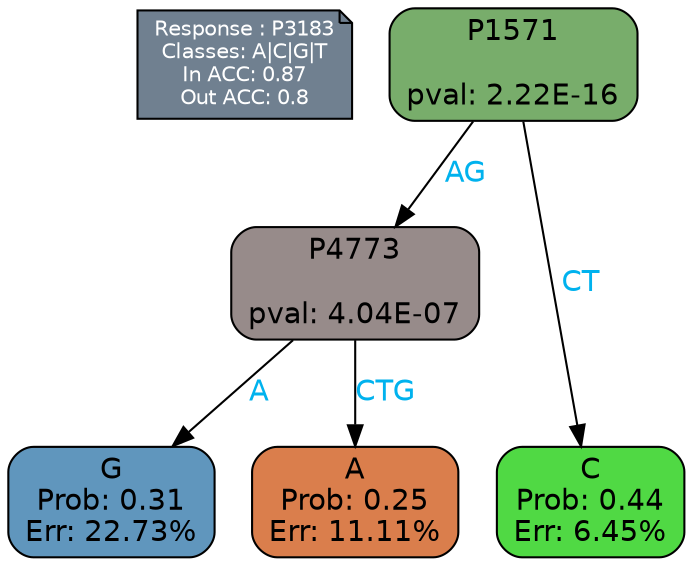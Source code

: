 digraph Tree {
node [shape=box, style="filled, rounded", color="black", fontname=helvetica] ;
graph [ranksep=equally, splines=polylines, bgcolor=transparent, dpi=600] ;
edge [fontname=helvetica] ;
LEGEND [label="Response : P3183
Classes: A|C|G|T
In ACC: 0.87
Out ACC: 0.8
",shape=note,align=left,style=filled,fillcolor="slategray",fontcolor="white",fontsize=10];1 [label="P1571

pval: 2.22E-16", fillcolor="#78ad6b"] ;
2 [label="P4773

pval: 4.04E-07", fillcolor="#978b8a"] ;
3 [label="G
Prob: 0.31
Err: 22.73%", fillcolor="#6096bd"] ;
4 [label="A
Prob: 0.25
Err: 11.11%", fillcolor="#da7e4c"] ;
5 [label="C
Prob: 0.44
Err: 6.45%", fillcolor="#50d944"] ;
1 -> 2 [label="AG",fontcolor=deepskyblue2] ;
1 -> 5 [label="CT",fontcolor=deepskyblue2] ;
2 -> 3 [label="A",fontcolor=deepskyblue2] ;
2 -> 4 [label="CTG",fontcolor=deepskyblue2] ;
{rank = same; 3;4;5;}{rank = same; LEGEND;1;}}